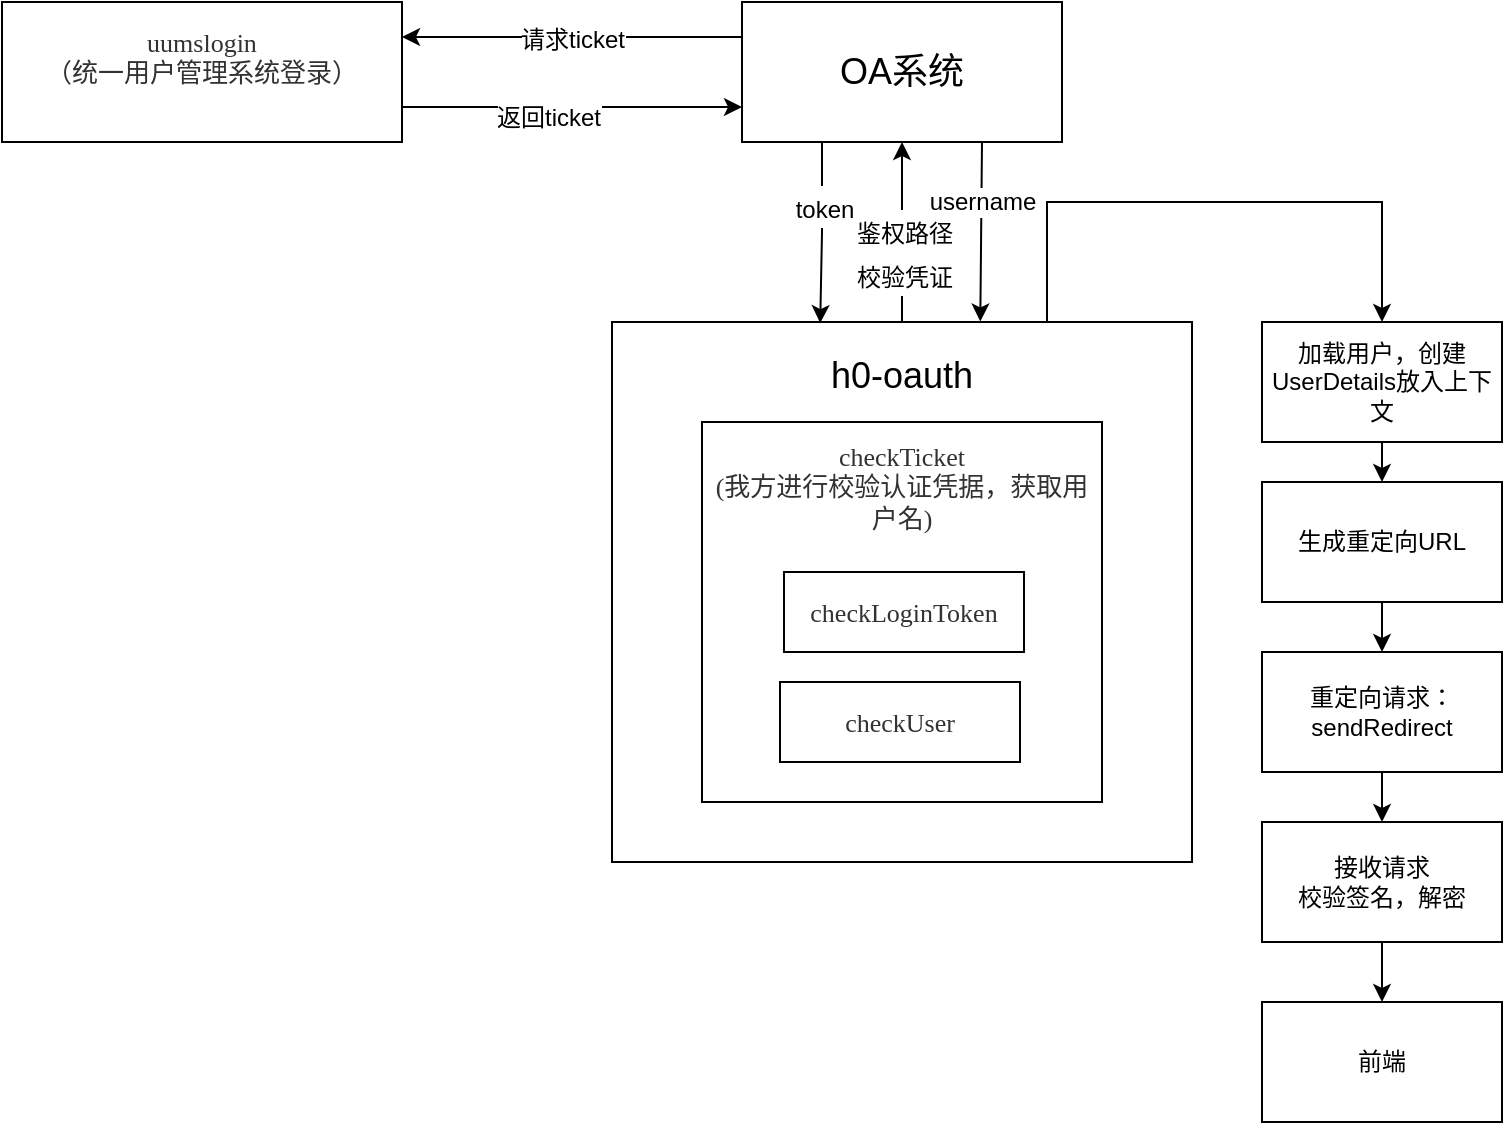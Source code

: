 <mxfile version="19.0.0" type="github">
  <diagram id="2gf7sda_4UTX0hgMDygt" name="Page-1">
    <mxGraphModel dx="1038" dy="547" grid="1" gridSize="10" guides="1" tooltips="1" connect="1" arrows="1" fold="1" page="1" pageScale="1" pageWidth="827" pageHeight="1169" math="0" shadow="0">
      <root>
        <mxCell id="0" />
        <mxCell id="1" parent="0" />
        <mxCell id="aQyeSPflnV8R5U1JOt6g-22" style="edgeStyle=orthogonalEdgeStyle;rounded=0;orthogonalLoop=1;jettySize=auto;html=1;exitX=0.5;exitY=0;exitDx=0;exitDy=0;entryX=0.5;entryY=1;entryDx=0;entryDy=0;fontSize=18;" parent="1" source="aQyeSPflnV8R5U1JOt6g-6" target="aQyeSPflnV8R5U1JOt6g-8" edge="1">
          <mxGeometry relative="1" as="geometry">
            <Array as="points">
              <mxPoint x="490" y="210" />
              <mxPoint x="490" y="210" />
            </Array>
          </mxGeometry>
        </mxCell>
        <mxCell id="aQyeSPflnV8R5U1JOt6g-24" value="&lt;font style=&quot;font-size: 12px;&quot;&gt;鉴权路径&lt;br&gt;校验凭证&lt;br&gt;&lt;/font&gt;" style="edgeLabel;html=1;align=center;verticalAlign=middle;resizable=0;points=[];fontSize=18;" parent="aQyeSPflnV8R5U1JOt6g-22" vertex="1" connectable="0">
          <mxGeometry x="-0.213" y="-1" relative="1" as="geometry">
            <mxPoint as="offset" />
          </mxGeometry>
        </mxCell>
        <mxCell id="aQyeSPflnV8R5U1JOt6g-36" style="edgeStyle=orthogonalEdgeStyle;rounded=0;orthogonalLoop=1;jettySize=auto;html=1;exitX=0.75;exitY=0;exitDx=0;exitDy=0;entryX=0.5;entryY=0;entryDx=0;entryDy=0;fontSize=12;" parent="1" source="aQyeSPflnV8R5U1JOt6g-6" target="aQyeSPflnV8R5U1JOt6g-33" edge="1">
          <mxGeometry relative="1" as="geometry">
            <Array as="points">
              <mxPoint x="563" y="200" />
              <mxPoint x="730" y="200" />
            </Array>
          </mxGeometry>
        </mxCell>
        <mxCell id="aQyeSPflnV8R5U1JOt6g-6" value="&lt;font style=&quot;font-size: 18px;&quot;&gt;h0-oauth&lt;br&gt;&lt;br&gt;&lt;br&gt;&lt;br&gt;&lt;br&gt;&lt;br&gt;&lt;br&gt;&lt;br&gt;&lt;br&gt;&lt;br&gt;&lt;br&gt;&lt;/font&gt;" style="rounded=0;whiteSpace=wrap;html=1;" parent="1" vertex="1">
          <mxGeometry x="345" y="260" width="290" height="270" as="geometry" />
        </mxCell>
        <mxCell id="aQyeSPflnV8R5U1JOt6g-11" style="edgeStyle=orthogonalEdgeStyle;rounded=0;orthogonalLoop=1;jettySize=auto;html=1;exitX=1;exitY=0.75;exitDx=0;exitDy=0;entryX=0;entryY=0.75;entryDx=0;entryDy=0;fontSize=18;" parent="1" source="aQyeSPflnV8R5U1JOt6g-2" target="aQyeSPflnV8R5U1JOt6g-8" edge="1">
          <mxGeometry relative="1" as="geometry" />
        </mxCell>
        <mxCell id="aQyeSPflnV8R5U1JOt6g-16" value="&lt;font style=&quot;font-size: 12px;&quot;&gt;返回ticket&lt;/font&gt;" style="edgeLabel;html=1;align=center;verticalAlign=middle;resizable=0;points=[];fontSize=18;" parent="aQyeSPflnV8R5U1JOt6g-11" vertex="1" connectable="0">
          <mxGeometry x="-0.143" y="-3" relative="1" as="geometry">
            <mxPoint as="offset" />
          </mxGeometry>
        </mxCell>
        <mxCell id="aQyeSPflnV8R5U1JOt6g-2" value="&lt;span style=&quot;color: rgb(50, 50, 50); font-family: 微软雅黑; font-size: 13px; background-color: rgba(255, 255, 255, 0.01);&quot;&gt;uumslogin&lt;/span&gt;&lt;div style=&quot;resize: none; outline: none; font-size: 13px; color: rgb(50, 50, 50); font-family: 微软雅黑;&quot;&gt;（统一用户管理系统登录）&lt;/div&gt;&lt;div&gt;&lt;br&gt;&lt;/div&gt;" style="rounded=0;whiteSpace=wrap;html=1;" parent="1" vertex="1">
          <mxGeometry x="40" y="100" width="200" height="70" as="geometry" />
        </mxCell>
        <mxCell id="aQyeSPflnV8R5U1JOt6g-3" value="&lt;span style=&quot;color: rgb(50, 50, 50); font-family: 微软雅黑; font-size: 13px; background-color: rgba(255, 255, 255, 0.01);&quot;&gt;checkTicket&lt;/span&gt;&lt;div style=&quot;resize: none; outline: none; font-size: 13px; color: rgb(50, 50, 50); font-family: 微软雅黑;&quot;&gt;(我方进行校验认证凭据，获取用户名)&lt;/div&gt;&lt;div style=&quot;resize: none; outline: none; font-size: 13px; color: rgb(50, 50, 50); font-family: 微软雅黑;&quot;&gt;&lt;br&gt;&lt;/div&gt;&lt;div style=&quot;resize: none; outline: none; font-size: 13px; color: rgb(50, 50, 50); font-family: 微软雅黑;&quot;&gt;&lt;br&gt;&lt;/div&gt;&lt;div style=&quot;resize: none; outline: none; font-size: 13px; color: rgb(50, 50, 50); font-family: 微软雅黑;&quot;&gt;&lt;br&gt;&lt;/div&gt;&lt;div style=&quot;resize: none; outline: none; font-size: 13px; color: rgb(50, 50, 50); font-family: 微软雅黑;&quot;&gt;&lt;br&gt;&lt;/div&gt;&lt;div style=&quot;resize: none; outline: none; font-size: 13px; color: rgb(50, 50, 50); font-family: 微软雅黑;&quot;&gt;&lt;br&gt;&lt;/div&gt;&lt;div style=&quot;resize: none; outline: none; font-size: 13px; color: rgb(50, 50, 50); font-family: 微软雅黑;&quot;&gt;&lt;br&gt;&lt;/div&gt;&lt;div style=&quot;resize: none; outline: none; font-size: 13px; color: rgb(50, 50, 50); font-family: 微软雅黑;&quot;&gt;&lt;br&gt;&lt;/div&gt;&lt;div style=&quot;resize: none; outline: none; font-size: 13px; color: rgb(50, 50, 50); font-family: 微软雅黑;&quot;&gt;&lt;br&gt;&lt;/div&gt;" style="rounded=0;whiteSpace=wrap;html=1;" parent="1" vertex="1">
          <mxGeometry x="390" y="310" width="200" height="190" as="geometry" />
        </mxCell>
        <mxCell id="aQyeSPflnV8R5U1JOt6g-4" value="&lt;span style=&quot;color: rgb(50, 50, 50); font-family: 微软雅黑; font-size: 13px; background-color: rgba(255, 255, 255, 0.01);&quot;&gt;checkLoginToken&lt;/span&gt;" style="rounded=0;whiteSpace=wrap;html=1;" parent="1" vertex="1">
          <mxGeometry x="431" y="385" width="120" height="40" as="geometry" />
        </mxCell>
        <mxCell id="aQyeSPflnV8R5U1JOt6g-5" value="&lt;span style=&quot;color: rgb(50, 50, 50); font-family: 微软雅黑; font-size: 13px; background-color: rgba(255, 255, 255, 0.01);&quot;&gt;checkUser&lt;/span&gt;" style="rounded=0;whiteSpace=wrap;html=1;" parent="1" vertex="1">
          <mxGeometry x="429" y="440" width="120" height="40" as="geometry" />
        </mxCell>
        <mxCell id="aQyeSPflnV8R5U1JOt6g-10" value="&lt;font style=&quot;font-size: 12px;&quot;&gt;请求ticket&lt;/font&gt;" style="edgeStyle=orthogonalEdgeStyle;rounded=0;orthogonalLoop=1;jettySize=auto;html=1;exitX=0;exitY=0.25;exitDx=0;exitDy=0;entryX=1;entryY=0.25;entryDx=0;entryDy=0;fontSize=18;" parent="1" source="aQyeSPflnV8R5U1JOt6g-8" target="aQyeSPflnV8R5U1JOt6g-2" edge="1">
          <mxGeometry relative="1" as="geometry" />
        </mxCell>
        <mxCell id="aQyeSPflnV8R5U1JOt6g-20" style="edgeStyle=orthogonalEdgeStyle;rounded=0;orthogonalLoop=1;jettySize=auto;html=1;exitX=0.25;exitY=1;exitDx=0;exitDy=0;entryX=0.359;entryY=0.002;entryDx=0;entryDy=0;entryPerimeter=0;fontSize=18;" parent="1" source="aQyeSPflnV8R5U1JOt6g-8" target="aQyeSPflnV8R5U1JOt6g-6" edge="1">
          <mxGeometry relative="1" as="geometry" />
        </mxCell>
        <mxCell id="aQyeSPflnV8R5U1JOt6g-23" value="&lt;font style=&quot;font-size: 12px;&quot;&gt;token&lt;/font&gt;" style="edgeLabel;html=1;align=center;verticalAlign=middle;resizable=0;points=[];fontSize=18;" parent="aQyeSPflnV8R5U1JOt6g-20" vertex="1" connectable="0">
          <mxGeometry x="-0.309" y="1" relative="1" as="geometry">
            <mxPoint as="offset" />
          </mxGeometry>
        </mxCell>
        <mxCell id="aQyeSPflnV8R5U1JOt6g-25" style="edgeStyle=orthogonalEdgeStyle;rounded=0;orthogonalLoop=1;jettySize=auto;html=1;exitX=0.75;exitY=1;exitDx=0;exitDy=0;entryX=0.635;entryY=-0.001;entryDx=0;entryDy=0;entryPerimeter=0;fontSize=12;" parent="1" source="aQyeSPflnV8R5U1JOt6g-8" target="aQyeSPflnV8R5U1JOt6g-6" edge="1">
          <mxGeometry relative="1" as="geometry">
            <Array as="points">
              <mxPoint x="529" y="170" />
            </Array>
          </mxGeometry>
        </mxCell>
        <mxCell id="aQyeSPflnV8R5U1JOt6g-27" value="username" style="edgeLabel;html=1;align=center;verticalAlign=middle;resizable=0;points=[];fontSize=12;" parent="aQyeSPflnV8R5U1JOt6g-25" vertex="1" connectable="0">
          <mxGeometry x="-0.318" y="1" relative="1" as="geometry">
            <mxPoint as="offset" />
          </mxGeometry>
        </mxCell>
        <mxCell id="aQyeSPflnV8R5U1JOt6g-8" value="OA系统" style="rounded=0;whiteSpace=wrap;html=1;fontSize=18;" parent="1" vertex="1">
          <mxGeometry x="410" y="100" width="160" height="70" as="geometry" />
        </mxCell>
        <mxCell id="aQyeSPflnV8R5U1JOt6g-38" style="edgeStyle=orthogonalEdgeStyle;rounded=0;orthogonalLoop=1;jettySize=auto;html=1;exitX=0.5;exitY=1;exitDx=0;exitDy=0;entryX=0.5;entryY=0;entryDx=0;entryDy=0;fontSize=12;" parent="1" source="aQyeSPflnV8R5U1JOt6g-32" target="aQyeSPflnV8R5U1JOt6g-34" edge="1">
          <mxGeometry relative="1" as="geometry" />
        </mxCell>
        <mxCell id="aQyeSPflnV8R5U1JOt6g-32" value="生成重定向URL" style="rounded=0;whiteSpace=wrap;html=1;fontSize=12;" parent="1" vertex="1">
          <mxGeometry x="670" y="340" width="120" height="60" as="geometry" />
        </mxCell>
        <mxCell id="aQyeSPflnV8R5U1JOt6g-37" style="edgeStyle=orthogonalEdgeStyle;rounded=0;orthogonalLoop=1;jettySize=auto;html=1;exitX=0.5;exitY=1;exitDx=0;exitDy=0;entryX=0.5;entryY=0;entryDx=0;entryDy=0;fontSize=12;" parent="1" source="aQyeSPflnV8R5U1JOt6g-33" target="aQyeSPflnV8R5U1JOt6g-32" edge="1">
          <mxGeometry relative="1" as="geometry" />
        </mxCell>
        <mxCell id="aQyeSPflnV8R5U1JOt6g-33" value="加载用户，创建UserDetails放入上下文" style="rounded=0;whiteSpace=wrap;html=1;fontSize=12;" parent="1" vertex="1">
          <mxGeometry x="670" y="260" width="120" height="60" as="geometry" />
        </mxCell>
        <mxCell id="PvAEfIu0L8BwZ1HEVdcQ-2" style="edgeStyle=orthogonalEdgeStyle;rounded=0;orthogonalLoop=1;jettySize=auto;html=1;" edge="1" parent="1" source="aQyeSPflnV8R5U1JOt6g-34" target="PvAEfIu0L8BwZ1HEVdcQ-1">
          <mxGeometry relative="1" as="geometry" />
        </mxCell>
        <mxCell id="aQyeSPflnV8R5U1JOt6g-34" value="重定向请求：sendRedirect" style="rounded=0;whiteSpace=wrap;html=1;fontSize=12;" parent="1" vertex="1">
          <mxGeometry x="670" y="425" width="120" height="60" as="geometry" />
        </mxCell>
        <mxCell id="aQyeSPflnV8R5U1JOt6g-35" value="前端" style="rounded=0;whiteSpace=wrap;html=1;fontSize=12;" parent="1" vertex="1">
          <mxGeometry x="670" y="600" width="120" height="60" as="geometry" />
        </mxCell>
        <mxCell id="PvAEfIu0L8BwZ1HEVdcQ-3" style="edgeStyle=orthogonalEdgeStyle;rounded=0;orthogonalLoop=1;jettySize=auto;html=1;entryX=0.5;entryY=0;entryDx=0;entryDy=0;" edge="1" parent="1" source="PvAEfIu0L8BwZ1HEVdcQ-1" target="aQyeSPflnV8R5U1JOt6g-35">
          <mxGeometry relative="1" as="geometry" />
        </mxCell>
        <mxCell id="PvAEfIu0L8BwZ1HEVdcQ-1" value="接收请求&lt;br&gt;校验签名，解密" style="rounded=0;whiteSpace=wrap;html=1;" vertex="1" parent="1">
          <mxGeometry x="670" y="510" width="120" height="60" as="geometry" />
        </mxCell>
      </root>
    </mxGraphModel>
  </diagram>
</mxfile>
